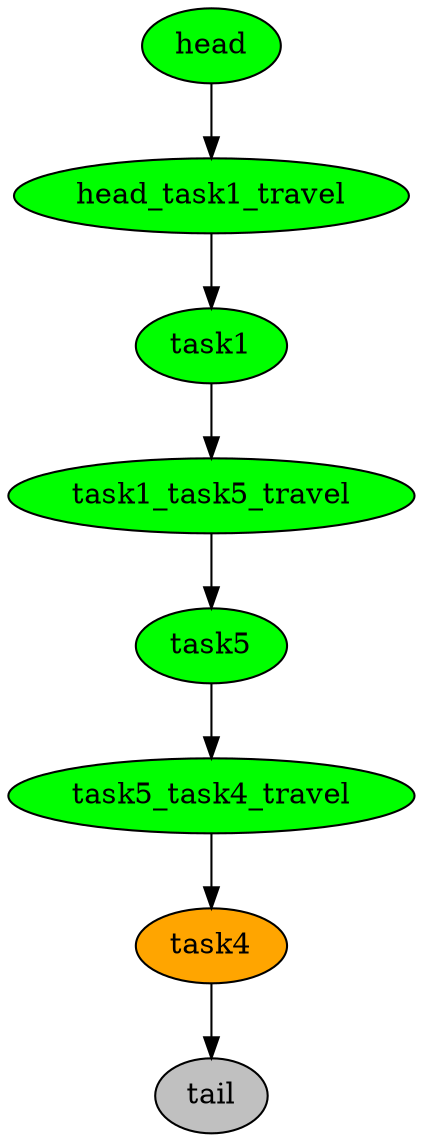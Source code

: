 digraph timeline {
head[label="head",style=filled,fillcolor=green,fontcolor=black];
head_task1_travel[label="head_task1_travel",style=filled,fillcolor=green,fontcolor=black];
task1[label="task1",style=filled,fillcolor=green,fontcolor=black];
task1_task5_travel[label="task1_task5_travel",style=filled,fillcolor=green,fontcolor=black];
task5[label="task5",style=filled,fillcolor=green,fontcolor=black];
task5_task4_travel[label="task5_task4_travel",style=filled,fillcolor=green,fontcolor=black];
task4[label="task4",style=filled,fillcolor=orange,fontcolor=black];
tail[label="tail",style=filled,fillcolor=gray,fontcolor=black];
"head"->"head_task1_travel"[color=black];
"head_task1_travel"->"task1"[color=black];
"task1"->"task1_task5_travel"[color=black];
"task1_task5_travel"->"task5"[color=black];
"task5"->"task5_task4_travel"[color=black];
"task5_task4_travel"->"task4"[color=black];
"task4"->"tail"[color=black];
}
